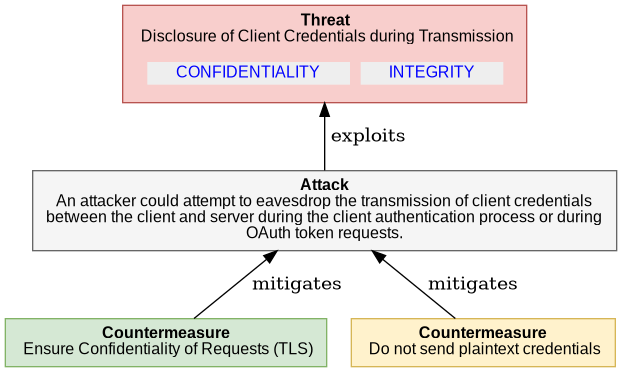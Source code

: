  

@startuml
digraph G {
rankdir="BT";
  node [shape=plaintext, fontname="Arial" fontsize="12"];
    "4_3_3_CLIENT_CREDENTIALS_DISCLOSURE" [ fillcolor="#F8CECC", style=filled, shape=polygon, color="#B85450"
    label= 
    <<table border="0" cellborder="0" cellspacing="0">
     <tr><td align="center"><b>Threat</b><br/> 

Disclosure of Client Credentials during Transmission
</td></tr>
     <tr><td><table border="0" cellborder="0" cellspacing="8"><tr>
                ret += secObj.linkedImpactMDText()
     <td align="center" href="#OAuth2.CONFIDENTIALITY" bgcolor="#EEEEEE"><font color="blue">CONFIDENTIALITY</font></td>
                ret += secObj.linkedImpactMDText()
     <td align="center" href="#OAuth2.INTEGRITY" bgcolor="#EEEEEE"><font color="blue">INTEGRITY</font></td>
     </tr></table></td></tr>   
   </table>>
   ];
    
"4_3_3_CLIENT_CREDENTIALS_DISCLOSURE_attack" [ fillcolor="#f5f5f5", style=filled, shape=polygon, color="#666666", label =     
    <<table border="0" cellborder="0" cellspacing="0">
     <tr><td align="center"><b>Attack</b><br/>

An attacker could attempt to eavesdrop the transmission of client credentials<br/>between the client and server during the client authentication process or during<br/>OAuth token requests.
</td></tr>
   </table>>
    ]

"4_3_3_CLIENT_CREDENTIALS_DISCLOSURE_attack" -> "4_3_3_CLIENT_CREDENTIALS_DISCLOSURE"  [label = " exploits"]

    "4_3_3_CLIENT_CREDENTIALS_DISCLOSURE_countermeasure0" [ 
       fillcolor="#D5E8D4", style=filled, shape=polygon, color="#82B366", label =     
    <<table border="0" cellborder="0" cellspacing="0">
     <tr><td align="left"><b>Countermeasure</b><br/> 

Ensure Confidentiality of Requests (TLS)
</td></tr>
   </table>>
   ]

     "4_3_3_CLIENT_CREDENTIALS_DISCLOSURE_countermeasure0" -> "4_3_3_CLIENT_CREDENTIALS_DISCLOSURE_attack" [label = " mitigates"]

    "4_3_3_CLIENT_CREDENTIALS_DISCLOSURE_countermeasure1" [ 
       fillcolor="#FFF2CC", style=filled, shape=polygon, color="#D6B656", label =     
    <<table border="0" cellborder="0" cellspacing="0">
     <tr><td align="left"><b>Countermeasure</b><br/> 

Do not send plaintext credentials
</td></tr>
   </table>>
   ]

     "4_3_3_CLIENT_CREDENTIALS_DISCLOSURE_countermeasure1" -> "4_3_3_CLIENT_CREDENTIALS_DISCLOSURE_attack" [label = " mitigates"]

}
@enduml

